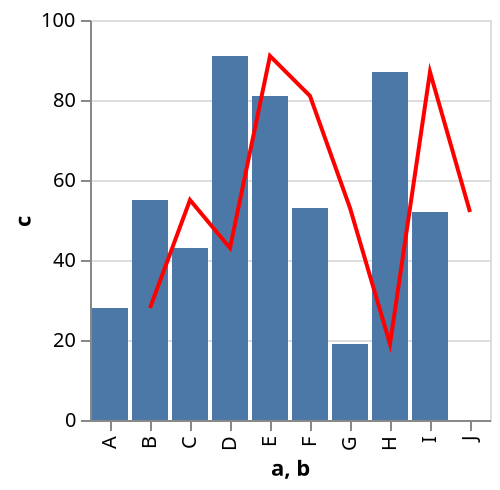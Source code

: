 {
    "$schema": "https://vega.github.io/schema/vega-lite/v2.json",
    "data": {
        "values": [
            {
                "a": "A",
                "b": "B",
                "c": 28
            },
            {
                "a": "B",
                "b": "C",
                "c": 55
            },
            {
                "a": "C",
                "b": "D",
                "c": 43
            },
            {
                "a": "D",
                "b": "E",
                "c": 91
            },
            {
                "a": "E",
                "b": "F",
                "c": 81
            },
            {
                "a": "F",
                "b": "G",
                "c": 53
            },
            {
                "a": "G",
                "b": "H",
                "c": 19
            },
            {
                "a": "H",
                "b": "I",
                "c": 87
            },
            {
                "a": "I",
                "b": "J",
                "c": 52
            }
        ]
    },
    "layer": [
        {
            "encoding": {
                "x": {
                    "field": "a",
                    "type": "ordinal"
                },
                "y": {
                    "field": "c",
                    "type": "quantitative"
                }
            },
            "mark": "bar"
        },
        {
            "encoding": {
                "color": {
                    "value": "red"
                },
                "x": {
                    "field": "b",
                    "type": "ordinal"
                },
                "y": {
                    "field": "c",
                    "type": "quantitative"
                }
            },
            "mark": "line"
        }
    ]
}